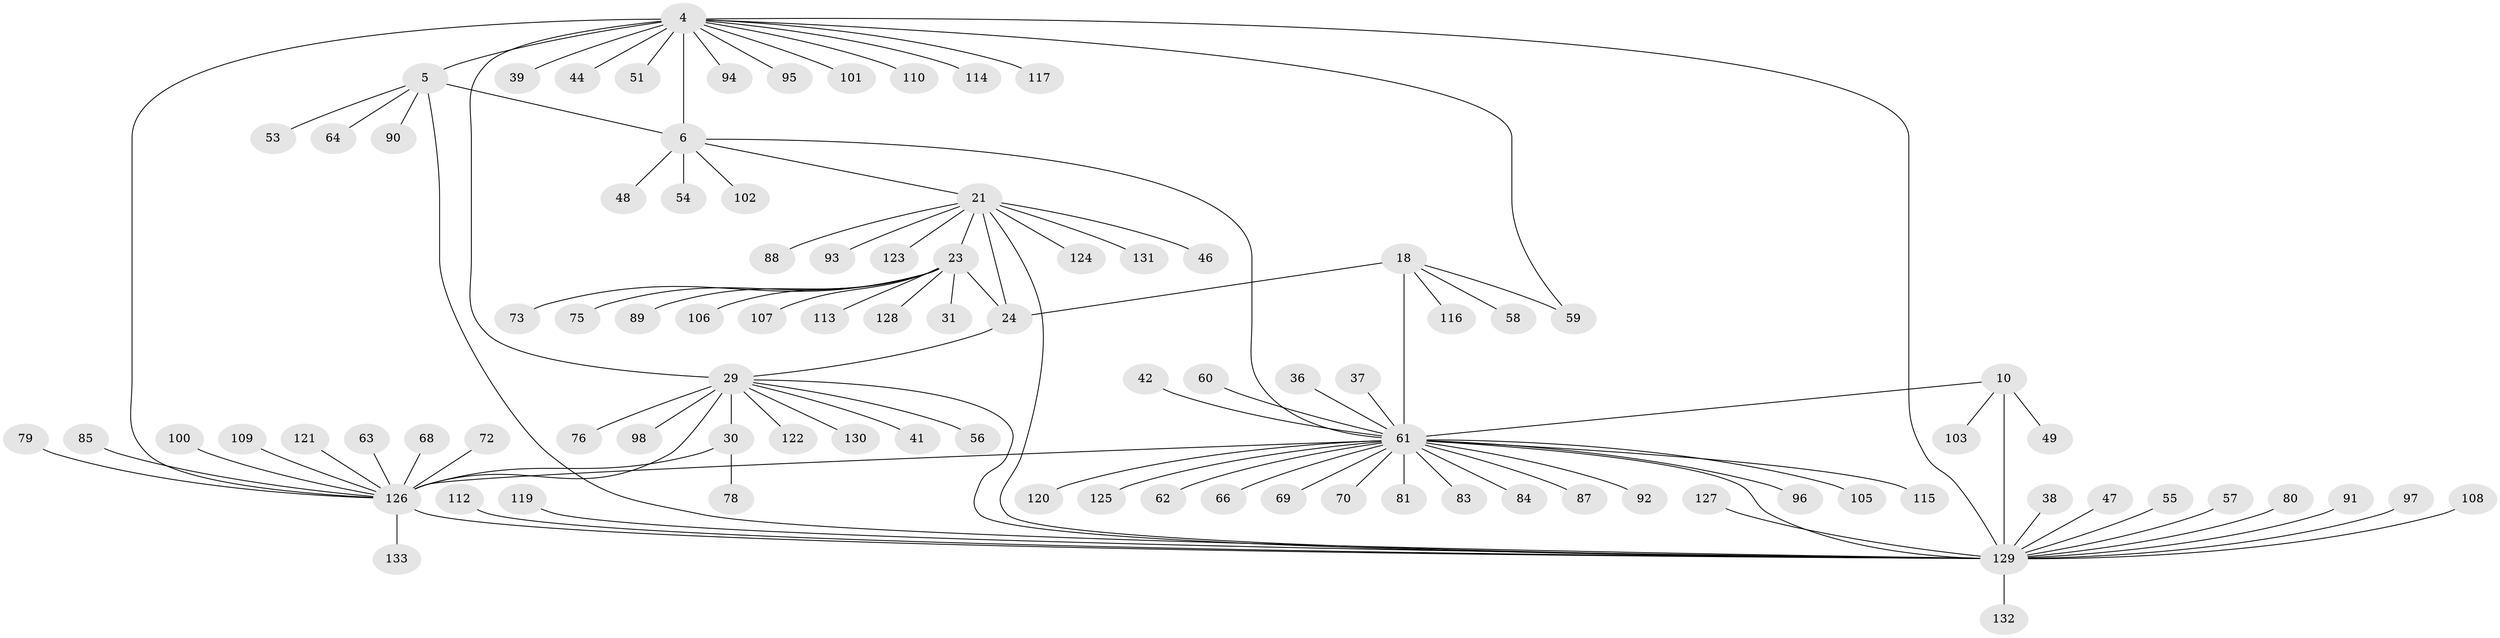// original degree distribution, {8: 0.022556390977443608, 13: 0.015037593984962405, 7: 0.045112781954887216, 12: 0.015037593984962405, 10: 0.022556390977443608, 6: 0.03759398496240601, 11: 0.015037593984962405, 9: 0.03759398496240601, 18: 0.007518796992481203, 5: 0.015037593984962405, 1: 0.6240601503759399, 2: 0.12781954887218044, 3: 0.015037593984962405}
// Generated by graph-tools (version 1.1) at 2025/58/03/04/25 21:58:55]
// undirected, 93 vertices, 106 edges
graph export_dot {
graph [start="1"]
  node [color=gray90,style=filled];
  4 [super="+2"];
  5 [super="+3"];
  6 [super="+1"];
  10 [super="+9"];
  18 [super="+13"];
  21 [super="+19"];
  23 [super="+20"];
  24 [super="+22"];
  29 [super="+28"];
  30 [super="+27"];
  31;
  36;
  37;
  38;
  39;
  41;
  42;
  44;
  46;
  47;
  48;
  49;
  51;
  53;
  54;
  55;
  56;
  57;
  58;
  59;
  60;
  61 [super="+50+17+33"];
  62;
  63;
  64;
  66;
  68;
  69;
  70;
  72;
  73 [super="+40+52"];
  75;
  76;
  78;
  79 [super="+65"];
  80;
  81;
  83;
  84;
  85;
  87;
  88;
  89;
  90 [super="+77"];
  91;
  92;
  93;
  94;
  95;
  96;
  97;
  98;
  100;
  101 [super="+99"];
  102;
  103 [super="+82"];
  105;
  106 [super="+71"];
  107;
  108;
  109;
  110;
  112 [super="+45"];
  113;
  114;
  115;
  116 [super="+111"];
  117 [super="+104"];
  119;
  120;
  121;
  122;
  123;
  124;
  125;
  126 [super="+118+35+43"];
  127 [super="+34"];
  128;
  129 [super="+12+74"];
  130;
  131;
  132;
  133;
  4 -- 5 [weight=4];
  4 -- 6 [weight=4];
  4 -- 44;
  4 -- 59;
  4 -- 95;
  4 -- 39;
  4 -- 110;
  4 -- 114;
  4 -- 51;
  4 -- 126 [weight=3];
  4 -- 94;
  4 -- 29;
  4 -- 101;
  4 -- 117;
  4 -- 129;
  5 -- 6 [weight=4];
  5 -- 64;
  5 -- 53;
  5 -- 90;
  5 -- 129;
  6 -- 48;
  6 -- 54;
  6 -- 102;
  6 -- 21;
  6 -- 61 [weight=2];
  10 -- 49;
  10 -- 61;
  10 -- 103;
  10 -- 129 [weight=8];
  18 -- 58;
  18 -- 24;
  18 -- 59;
  18 -- 116;
  18 -- 61 [weight=8];
  21 -- 23 [weight=4];
  21 -- 24 [weight=4];
  21 -- 46;
  21 -- 88;
  21 -- 93;
  21 -- 123;
  21 -- 131;
  21 -- 124;
  21 -- 129;
  23 -- 24 [weight=4];
  23 -- 107;
  23 -- 113;
  23 -- 128;
  23 -- 75;
  23 -- 89;
  23 -- 31;
  23 -- 73;
  23 -- 106;
  24 -- 29;
  29 -- 30 [weight=6];
  29 -- 56;
  29 -- 98;
  29 -- 130;
  29 -- 41;
  29 -- 76;
  29 -- 122;
  29 -- 126 [weight=3];
  29 -- 129;
  30 -- 78;
  30 -- 126 [weight=2];
  36 -- 61;
  37 -- 61;
  38 -- 129;
  42 -- 61;
  47 -- 129;
  55 -- 129;
  57 -- 129;
  60 -- 61;
  61 -- 66;
  61 -- 69;
  61 -- 70;
  61 -- 81;
  61 -- 83;
  61 -- 84;
  61 -- 87;
  61 -- 92;
  61 -- 96;
  61 -- 105;
  61 -- 115;
  61 -- 125;
  61 -- 120;
  61 -- 126 [weight=2];
  61 -- 62;
  61 -- 129;
  63 -- 126;
  68 -- 126;
  72 -- 126;
  79 -- 126;
  80 -- 129;
  85 -- 126;
  91 -- 129;
  97 -- 129;
  100 -- 126;
  108 -- 129;
  109 -- 126;
  112 -- 129;
  119 -- 129;
  121 -- 126;
  126 -- 133;
  126 -- 129;
  127 -- 129;
  129 -- 132;
}

